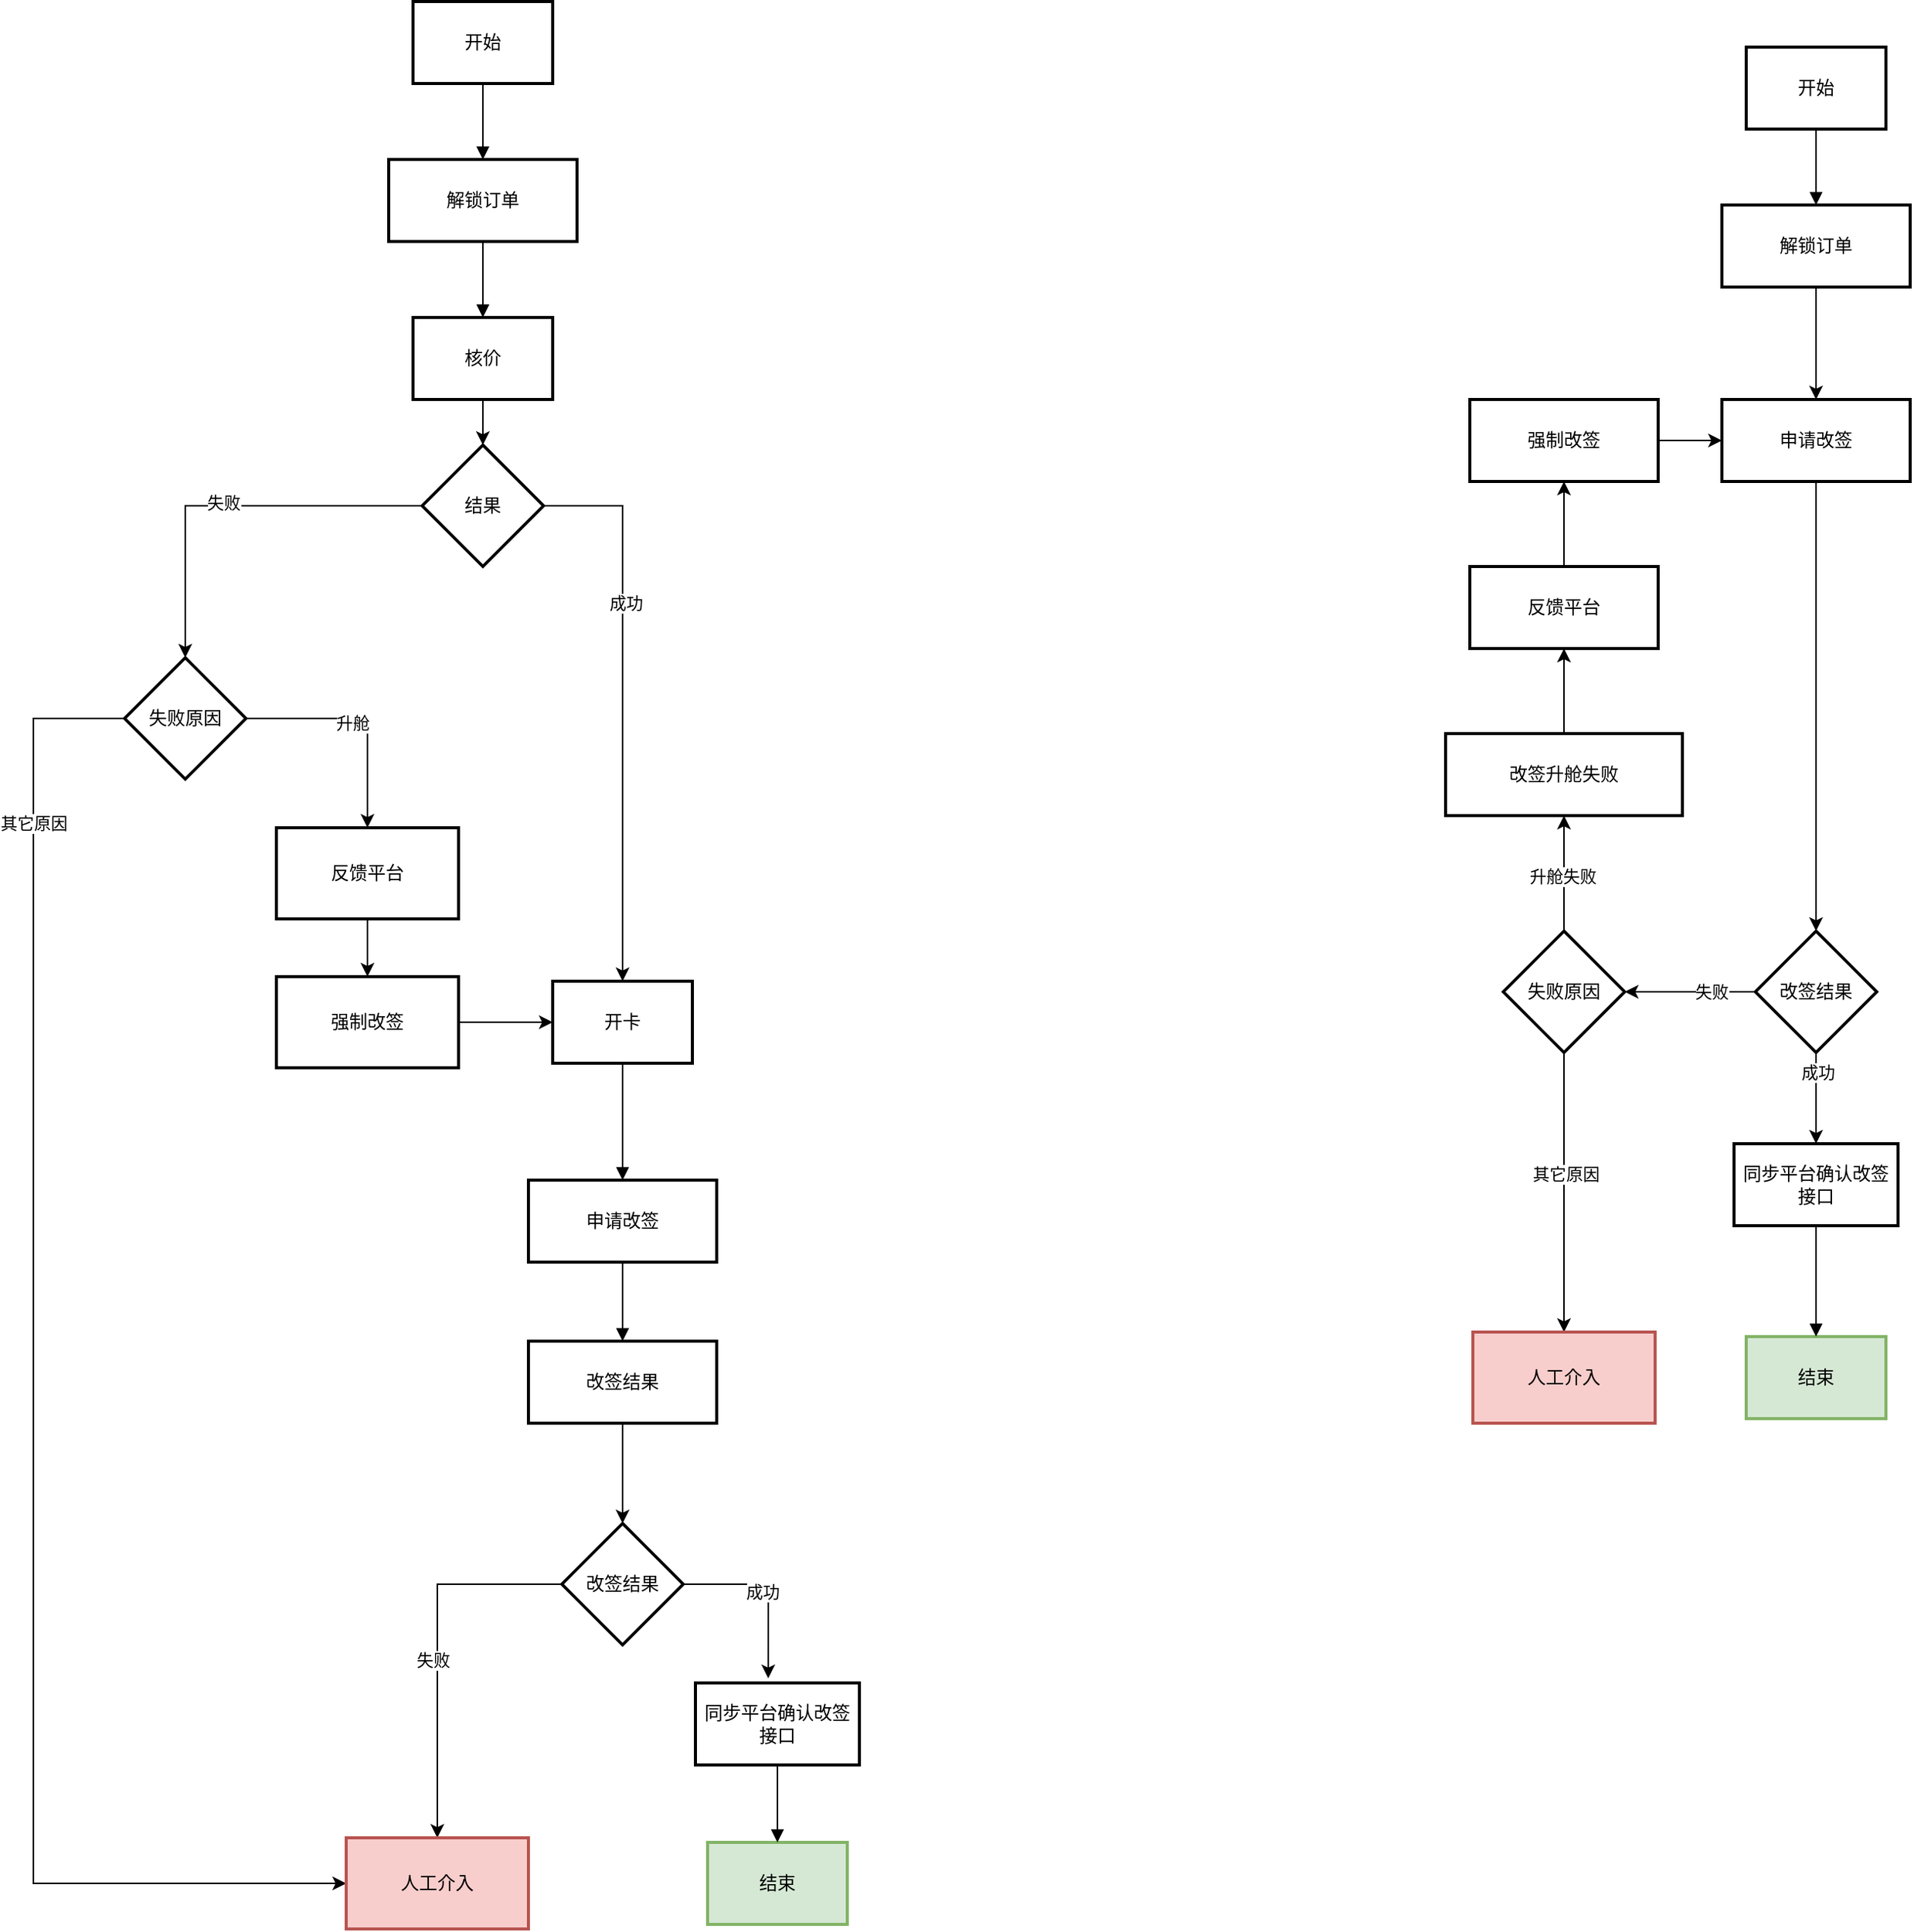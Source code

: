 <mxfile version="27.1.6">
  <diagram name="第 1 页" id="HM4v7N0mDzMXFB3K-6UH">
    <mxGraphModel dx="2245" dy="756" grid="1" gridSize="10" guides="1" tooltips="1" connect="1" arrows="1" fold="1" page="1" pageScale="1" pageWidth="827" pageHeight="1169" math="0" shadow="0">
      <root>
        <mxCell id="0" />
        <mxCell id="1" parent="0" />
        <mxCell id="2" value="开始" style="whiteSpace=wrap;strokeWidth=2;" parent="1" vertex="1">
          <mxGeometry x="40" y="8" width="92" height="54" as="geometry" />
        </mxCell>
        <mxCell id="3" value="解锁订单" style="whiteSpace=wrap;strokeWidth=2;" parent="1" vertex="1">
          <mxGeometry x="24" y="112" width="124" height="54" as="geometry" />
        </mxCell>
        <mxCell id="Zip4rRXPBhCjQxjV0t5G-72" value="" style="edgeStyle=orthogonalEdgeStyle;rounded=0;orthogonalLoop=1;jettySize=auto;html=1;" edge="1" parent="1" source="4" target="Zip4rRXPBhCjQxjV0t5G-71">
          <mxGeometry relative="1" as="geometry" />
        </mxCell>
        <mxCell id="4" value="核价" style="whiteSpace=wrap;strokeWidth=2;" parent="1" vertex="1">
          <mxGeometry x="40" y="216" width="92" height="54" as="geometry" />
        </mxCell>
        <mxCell id="6" value="开卡" style="whiteSpace=wrap;strokeWidth=2;" parent="1" vertex="1">
          <mxGeometry x="132" y="653" width="92" height="54" as="geometry" />
        </mxCell>
        <mxCell id="7" value="申请改签" style="whiteSpace=wrap;strokeWidth=2;" parent="1" vertex="1">
          <mxGeometry x="116" y="784" width="124" height="54" as="geometry" />
        </mxCell>
        <mxCell id="Zip4rRXPBhCjQxjV0t5G-94" value="" style="edgeStyle=orthogonalEdgeStyle;rounded=0;orthogonalLoop=1;jettySize=auto;html=1;" edge="1" parent="1" source="8" target="Zip4rRXPBhCjQxjV0t5G-93">
          <mxGeometry relative="1" as="geometry" />
        </mxCell>
        <mxCell id="8" value="改签结果" style="whiteSpace=wrap;strokeWidth=2;" parent="1" vertex="1">
          <mxGeometry x="116" y="890" width="124" height="54" as="geometry" />
        </mxCell>
        <mxCell id="15" value="" style="curved=1;startArrow=none;endArrow=block;exitX=0.5;exitY=1;entryX=0.5;entryY=0;" parent="1" source="2" target="3" edge="1">
          <mxGeometry relative="1" as="geometry">
            <Array as="points" />
          </mxGeometry>
        </mxCell>
        <mxCell id="16" value="" style="curved=1;startArrow=none;endArrow=block;exitX=0.5;exitY=1;entryX=0.5;entryY=0;" parent="1" source="3" target="4" edge="1">
          <mxGeometry relative="1" as="geometry">
            <Array as="points" />
          </mxGeometry>
        </mxCell>
        <mxCell id="19" value="" style="curved=1;startArrow=none;endArrow=block;exitX=0.5;exitY=1;entryX=0.5;entryY=0;" parent="1" source="6" target="7" edge="1">
          <mxGeometry relative="1" as="geometry">
            <Array as="points" />
          </mxGeometry>
        </mxCell>
        <mxCell id="20" value="" style="curved=1;startArrow=none;endArrow=block;exitX=0.5;exitY=1;entryX=0.5;entryY=0;" parent="1" source="7" target="8" edge="1">
          <mxGeometry relative="1" as="geometry">
            <Array as="points" />
          </mxGeometry>
        </mxCell>
        <mxCell id="Zip4rRXPBhCjQxjV0t5G-26" value="开始" style="whiteSpace=wrap;strokeWidth=2;" vertex="1" parent="1">
          <mxGeometry x="918" y="38" width="92" height="54" as="geometry" />
        </mxCell>
        <mxCell id="Zip4rRXPBhCjQxjV0t5G-51" value="" style="edgeStyle=orthogonalEdgeStyle;rounded=0;orthogonalLoop=1;jettySize=auto;html=1;" edge="1" parent="1" source="Zip4rRXPBhCjQxjV0t5G-27" target="Zip4rRXPBhCjQxjV0t5G-31">
          <mxGeometry relative="1" as="geometry" />
        </mxCell>
        <mxCell id="Zip4rRXPBhCjQxjV0t5G-27" value="解锁订单" style="whiteSpace=wrap;strokeWidth=2;" vertex="1" parent="1">
          <mxGeometry x="902" y="142" width="124" height="54" as="geometry" />
        </mxCell>
        <mxCell id="Zip4rRXPBhCjQxjV0t5G-92" style="edgeStyle=orthogonalEdgeStyle;rounded=0;orthogonalLoop=1;jettySize=auto;html=1;" edge="1" parent="1" source="Zip4rRXPBhCjQxjV0t5G-31" target="Zip4rRXPBhCjQxjV0t5G-53">
          <mxGeometry relative="1" as="geometry" />
        </mxCell>
        <mxCell id="Zip4rRXPBhCjQxjV0t5G-31" value="申请改签" style="whiteSpace=wrap;strokeWidth=2;" vertex="1" parent="1">
          <mxGeometry x="902" y="270" width="124" height="54" as="geometry" />
        </mxCell>
        <mxCell id="Zip4rRXPBhCjQxjV0t5G-57" value="" style="edgeStyle=orthogonalEdgeStyle;rounded=0;orthogonalLoop=1;jettySize=auto;html=1;" edge="1" parent="1" source="Zip4rRXPBhCjQxjV0t5G-33" target="Zip4rRXPBhCjQxjV0t5G-34">
          <mxGeometry relative="1" as="geometry" />
        </mxCell>
        <mxCell id="Zip4rRXPBhCjQxjV0t5G-33" value="改签升舱失败" style="whiteSpace=wrap;strokeWidth=2;" vertex="1" parent="1">
          <mxGeometry x="720" y="490" width="156" height="54" as="geometry" />
        </mxCell>
        <mxCell id="Zip4rRXPBhCjQxjV0t5G-58" value="" style="edgeStyle=orthogonalEdgeStyle;rounded=0;orthogonalLoop=1;jettySize=auto;html=1;" edge="1" parent="1" source="Zip4rRXPBhCjQxjV0t5G-34" target="Zip4rRXPBhCjQxjV0t5G-35">
          <mxGeometry relative="1" as="geometry" />
        </mxCell>
        <mxCell id="Zip4rRXPBhCjQxjV0t5G-34" value="反馈平台" style="whiteSpace=wrap;strokeWidth=2;" vertex="1" parent="1">
          <mxGeometry x="736" y="380" width="124" height="54" as="geometry" />
        </mxCell>
        <mxCell id="Zip4rRXPBhCjQxjV0t5G-59" value="" style="edgeStyle=orthogonalEdgeStyle;rounded=0;orthogonalLoop=1;jettySize=auto;html=1;" edge="1" parent="1" source="Zip4rRXPBhCjQxjV0t5G-35" target="Zip4rRXPBhCjQxjV0t5G-31">
          <mxGeometry relative="1" as="geometry" />
        </mxCell>
        <mxCell id="Zip4rRXPBhCjQxjV0t5G-35" value="强制改签" style="whiteSpace=wrap;strokeWidth=2;" vertex="1" parent="1">
          <mxGeometry x="736" y="270" width="124" height="54" as="geometry" />
        </mxCell>
        <mxCell id="Zip4rRXPBhCjQxjV0t5G-37" value="同步平台确认改签接口" style="whiteSpace=wrap;strokeWidth=2;" vertex="1" parent="1">
          <mxGeometry x="910" y="760" width="108" height="54" as="geometry" />
        </mxCell>
        <mxCell id="Zip4rRXPBhCjQxjV0t5G-38" value="结束" style="whiteSpace=wrap;strokeWidth=2;fillColor=#d5e8d4;strokeColor=#82b366;" vertex="1" parent="1">
          <mxGeometry x="918" y="887" width="92" height="54" as="geometry" />
        </mxCell>
        <mxCell id="Zip4rRXPBhCjQxjV0t5G-39" value="" style="curved=1;startArrow=none;endArrow=block;exitX=0.5;exitY=1;entryX=0.5;entryY=0;" edge="1" parent="1" source="Zip4rRXPBhCjQxjV0t5G-26" target="Zip4rRXPBhCjQxjV0t5G-27">
          <mxGeometry relative="1" as="geometry">
            <Array as="points" />
          </mxGeometry>
        </mxCell>
        <mxCell id="Zip4rRXPBhCjQxjV0t5G-50" value="" style="curved=1;startArrow=none;endArrow=block;exitX=0.5;exitY=1;entryX=0.5;entryY=0;" edge="1" parent="1" source="Zip4rRXPBhCjQxjV0t5G-37" target="Zip4rRXPBhCjQxjV0t5G-38">
          <mxGeometry relative="1" as="geometry">
            <Array as="points" />
          </mxGeometry>
        </mxCell>
        <mxCell id="Zip4rRXPBhCjQxjV0t5G-60" value="" style="edgeStyle=orthogonalEdgeStyle;rounded=0;orthogonalLoop=1;jettySize=auto;html=1;" edge="1" parent="1" source="Zip4rRXPBhCjQxjV0t5G-53" target="Zip4rRXPBhCjQxjV0t5G-37">
          <mxGeometry relative="1" as="geometry" />
        </mxCell>
        <mxCell id="Zip4rRXPBhCjQxjV0t5G-103" value="成功" style="edgeLabel;html=1;align=center;verticalAlign=middle;resizable=0;points=[];" vertex="1" connectable="0" parent="Zip4rRXPBhCjQxjV0t5G-60">
          <mxGeometry x="-0.567" y="1" relative="1" as="geometry">
            <mxPoint as="offset" />
          </mxGeometry>
        </mxCell>
        <mxCell id="Zip4rRXPBhCjQxjV0t5G-62" value="" style="edgeStyle=orthogonalEdgeStyle;rounded=0;orthogonalLoop=1;jettySize=auto;html=1;" edge="1" parent="1" source="Zip4rRXPBhCjQxjV0t5G-53" target="Zip4rRXPBhCjQxjV0t5G-61">
          <mxGeometry relative="1" as="geometry" />
        </mxCell>
        <mxCell id="Zip4rRXPBhCjQxjV0t5G-102" value="失败" style="edgeLabel;html=1;align=center;verticalAlign=middle;resizable=0;points=[];" vertex="1" connectable="0" parent="Zip4rRXPBhCjQxjV0t5G-62">
          <mxGeometry x="-0.326" relative="1" as="geometry">
            <mxPoint as="offset" />
          </mxGeometry>
        </mxCell>
        <mxCell id="Zip4rRXPBhCjQxjV0t5G-53" value="改签结果" style="rhombus;whiteSpace=wrap;html=1;strokeWidth=2;" vertex="1" parent="1">
          <mxGeometry x="924" y="620" width="80" height="80" as="geometry" />
        </mxCell>
        <mxCell id="Zip4rRXPBhCjQxjV0t5G-63" value="" style="edgeStyle=orthogonalEdgeStyle;rounded=0;orthogonalLoop=1;jettySize=auto;html=1;" edge="1" parent="1" source="Zip4rRXPBhCjQxjV0t5G-61" target="Zip4rRXPBhCjQxjV0t5G-33">
          <mxGeometry relative="1" as="geometry" />
        </mxCell>
        <mxCell id="Zip4rRXPBhCjQxjV0t5G-66" value="升舱失败" style="edgeLabel;html=1;align=center;verticalAlign=middle;resizable=0;points=[];" vertex="1" connectable="0" parent="Zip4rRXPBhCjQxjV0t5G-63">
          <mxGeometry x="-0.042" y="1" relative="1" as="geometry">
            <mxPoint as="offset" />
          </mxGeometry>
        </mxCell>
        <mxCell id="Zip4rRXPBhCjQxjV0t5G-65" value="" style="edgeStyle=orthogonalEdgeStyle;rounded=0;orthogonalLoop=1;jettySize=auto;html=1;" edge="1" parent="1" source="Zip4rRXPBhCjQxjV0t5G-61" target="Zip4rRXPBhCjQxjV0t5G-64">
          <mxGeometry relative="1" as="geometry" />
        </mxCell>
        <mxCell id="Zip4rRXPBhCjQxjV0t5G-70" value="其它原因" style="edgeLabel;html=1;align=center;verticalAlign=middle;resizable=0;points=[];" vertex="1" connectable="0" parent="Zip4rRXPBhCjQxjV0t5G-65">
          <mxGeometry x="-0.134" y="1" relative="1" as="geometry">
            <mxPoint as="offset" />
          </mxGeometry>
        </mxCell>
        <mxCell id="Zip4rRXPBhCjQxjV0t5G-61" value="失败原因" style="rhombus;whiteSpace=wrap;html=1;strokeWidth=2;" vertex="1" parent="1">
          <mxGeometry x="758" y="620" width="80" height="80" as="geometry" />
        </mxCell>
        <mxCell id="Zip4rRXPBhCjQxjV0t5G-64" value="人工介入" style="whiteSpace=wrap;html=1;strokeWidth=2;fillColor=#f8cecc;strokeColor=#b85450;" vertex="1" parent="1">
          <mxGeometry x="738" y="884" width="120" height="60" as="geometry" />
        </mxCell>
        <mxCell id="Zip4rRXPBhCjQxjV0t5G-73" value="" style="edgeStyle=orthogonalEdgeStyle;rounded=0;orthogonalLoop=1;jettySize=auto;html=1;" edge="1" parent="1" source="Zip4rRXPBhCjQxjV0t5G-71" target="6">
          <mxGeometry relative="1" as="geometry" />
        </mxCell>
        <mxCell id="Zip4rRXPBhCjQxjV0t5G-77" value="成功" style="edgeLabel;html=1;align=center;verticalAlign=middle;resizable=0;points=[];" vertex="1" connectable="0" parent="Zip4rRXPBhCjQxjV0t5G-73">
          <mxGeometry x="-0.364" y="2" relative="1" as="geometry">
            <mxPoint as="offset" />
          </mxGeometry>
        </mxCell>
        <mxCell id="Zip4rRXPBhCjQxjV0t5G-81" value="" style="edgeStyle=orthogonalEdgeStyle;rounded=0;orthogonalLoop=1;jettySize=auto;html=1;" edge="1" parent="1" source="Zip4rRXPBhCjQxjV0t5G-71" target="Zip4rRXPBhCjQxjV0t5G-78">
          <mxGeometry relative="1" as="geometry" />
        </mxCell>
        <mxCell id="Zip4rRXPBhCjQxjV0t5G-106" value="失败" style="edgeLabel;html=1;align=center;verticalAlign=middle;resizable=0;points=[];" vertex="1" connectable="0" parent="Zip4rRXPBhCjQxjV0t5G-81">
          <mxGeometry x="0.023" y="-2" relative="1" as="geometry">
            <mxPoint as="offset" />
          </mxGeometry>
        </mxCell>
        <mxCell id="Zip4rRXPBhCjQxjV0t5G-71" value="结果" style="rhombus;whiteSpace=wrap;html=1;strokeWidth=2;" vertex="1" parent="1">
          <mxGeometry x="46" y="300" width="80" height="80" as="geometry" />
        </mxCell>
        <mxCell id="Zip4rRXPBhCjQxjV0t5G-83" value="" style="edgeStyle=orthogonalEdgeStyle;rounded=0;orthogonalLoop=1;jettySize=auto;html=1;" edge="1" parent="1" source="Zip4rRXPBhCjQxjV0t5G-78" target="Zip4rRXPBhCjQxjV0t5G-82">
          <mxGeometry relative="1" as="geometry" />
        </mxCell>
        <mxCell id="Zip4rRXPBhCjQxjV0t5G-84" value="升舱" style="edgeLabel;html=1;align=center;verticalAlign=middle;resizable=0;points=[];" vertex="1" connectable="0" parent="Zip4rRXPBhCjQxjV0t5G-83">
          <mxGeometry x="-0.079" y="-3" relative="1" as="geometry">
            <mxPoint as="offset" />
          </mxGeometry>
        </mxCell>
        <mxCell id="Zip4rRXPBhCjQxjV0t5G-107" style="edgeStyle=orthogonalEdgeStyle;rounded=0;orthogonalLoop=1;jettySize=auto;html=1;entryX=0;entryY=0.5;entryDx=0;entryDy=0;" edge="1" parent="1" source="Zip4rRXPBhCjQxjV0t5G-78" target="Zip4rRXPBhCjQxjV0t5G-95">
          <mxGeometry relative="1" as="geometry">
            <Array as="points">
              <mxPoint x="-210" y="480" />
              <mxPoint x="-210" y="1247" />
            </Array>
          </mxGeometry>
        </mxCell>
        <mxCell id="Zip4rRXPBhCjQxjV0t5G-108" value="其它原因" style="edgeLabel;html=1;align=center;verticalAlign=middle;resizable=0;points=[];" vertex="1" connectable="0" parent="Zip4rRXPBhCjQxjV0t5G-107">
          <mxGeometry x="-0.75" relative="1" as="geometry">
            <mxPoint as="offset" />
          </mxGeometry>
        </mxCell>
        <mxCell id="Zip4rRXPBhCjQxjV0t5G-78" value="失败原因" style="rhombus;whiteSpace=wrap;html=1;strokeWidth=2;" vertex="1" parent="1">
          <mxGeometry x="-150" y="440" width="80" height="80" as="geometry" />
        </mxCell>
        <mxCell id="Zip4rRXPBhCjQxjV0t5G-86" value="" style="edgeStyle=orthogonalEdgeStyle;rounded=0;orthogonalLoop=1;jettySize=auto;html=1;" edge="1" parent="1" source="Zip4rRXPBhCjQxjV0t5G-82" target="Zip4rRXPBhCjQxjV0t5G-85">
          <mxGeometry relative="1" as="geometry" />
        </mxCell>
        <mxCell id="Zip4rRXPBhCjQxjV0t5G-82" value="反馈平台" style="whiteSpace=wrap;html=1;strokeWidth=2;" vertex="1" parent="1">
          <mxGeometry x="-50" y="552" width="120" height="60" as="geometry" />
        </mxCell>
        <mxCell id="Zip4rRXPBhCjQxjV0t5G-91" style="edgeStyle=orthogonalEdgeStyle;rounded=0;orthogonalLoop=1;jettySize=auto;html=1;entryX=0;entryY=0.5;entryDx=0;entryDy=0;" edge="1" parent="1" source="Zip4rRXPBhCjQxjV0t5G-85" target="6">
          <mxGeometry relative="1" as="geometry" />
        </mxCell>
        <mxCell id="Zip4rRXPBhCjQxjV0t5G-85" value="强制改签" style="whiteSpace=wrap;html=1;strokeWidth=2;" vertex="1" parent="1">
          <mxGeometry x="-50" y="650" width="120" height="60" as="geometry" />
        </mxCell>
        <mxCell id="Zip4rRXPBhCjQxjV0t5G-101" style="edgeStyle=orthogonalEdgeStyle;rounded=0;orthogonalLoop=1;jettySize=auto;html=1;entryX=0.5;entryY=0;entryDx=0;entryDy=0;" edge="1" parent="1" source="Zip4rRXPBhCjQxjV0t5G-93" target="Zip4rRXPBhCjQxjV0t5G-95">
          <mxGeometry relative="1" as="geometry" />
        </mxCell>
        <mxCell id="Zip4rRXPBhCjQxjV0t5G-105" value="失败" style="edgeLabel;html=1;align=center;verticalAlign=middle;resizable=0;points=[];" vertex="1" connectable="0" parent="Zip4rRXPBhCjQxjV0t5G-101">
          <mxGeometry x="0.06" y="-3" relative="1" as="geometry">
            <mxPoint as="offset" />
          </mxGeometry>
        </mxCell>
        <mxCell id="Zip4rRXPBhCjQxjV0t5G-93" value="改签结果" style="rhombus;whiteSpace=wrap;html=1;strokeWidth=2;" vertex="1" parent="1">
          <mxGeometry x="138" y="1010" width="80" height="80" as="geometry" />
        </mxCell>
        <mxCell id="Zip4rRXPBhCjQxjV0t5G-95" value="人工介入" style="whiteSpace=wrap;html=1;strokeWidth=2;fillColor=#f8cecc;strokeColor=#b85450;" vertex="1" parent="1">
          <mxGeometry x="-4" y="1217" width="120" height="60" as="geometry" />
        </mxCell>
        <mxCell id="Zip4rRXPBhCjQxjV0t5G-97" value="同步平台确认改签接口" style="whiteSpace=wrap;strokeWidth=2;" vertex="1" parent="1">
          <mxGeometry x="226" y="1115" width="108" height="54" as="geometry" />
        </mxCell>
        <mxCell id="Zip4rRXPBhCjQxjV0t5G-98" value="结束" style="whiteSpace=wrap;strokeWidth=2;fillColor=#d5e8d4;strokeColor=#82b366;" vertex="1" parent="1">
          <mxGeometry x="234" y="1220" width="92" height="54" as="geometry" />
        </mxCell>
        <mxCell id="Zip4rRXPBhCjQxjV0t5G-99" value="" style="curved=1;startArrow=none;endArrow=block;exitX=0.5;exitY=1;entryX=0.5;entryY=0;" edge="1" parent="1" source="Zip4rRXPBhCjQxjV0t5G-97" target="Zip4rRXPBhCjQxjV0t5G-98">
          <mxGeometry relative="1" as="geometry">
            <Array as="points" />
          </mxGeometry>
        </mxCell>
        <mxCell id="Zip4rRXPBhCjQxjV0t5G-100" style="edgeStyle=orthogonalEdgeStyle;rounded=0;orthogonalLoop=1;jettySize=auto;html=1;entryX=0.444;entryY=-0.056;entryDx=0;entryDy=0;entryPerimeter=0;" edge="1" parent="1" source="Zip4rRXPBhCjQxjV0t5G-93" target="Zip4rRXPBhCjQxjV0t5G-97">
          <mxGeometry relative="1" as="geometry" />
        </mxCell>
        <mxCell id="Zip4rRXPBhCjQxjV0t5G-104" value="成功" style="edgeLabel;html=1;align=center;verticalAlign=middle;resizable=0;points=[];" vertex="1" connectable="0" parent="Zip4rRXPBhCjQxjV0t5G-100">
          <mxGeometry x="0.034" y="-4" relative="1" as="geometry">
            <mxPoint as="offset" />
          </mxGeometry>
        </mxCell>
      </root>
    </mxGraphModel>
  </diagram>
</mxfile>
